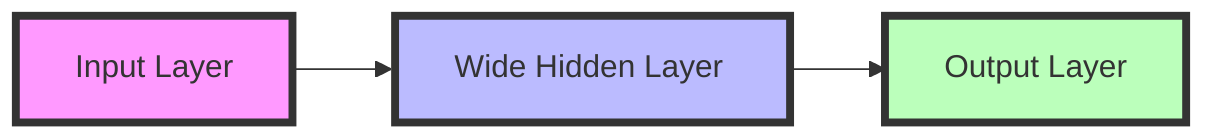 graph LR
    I[Input Layer] --> H[Wide Hidden Layer]
    H --> O[Output Layer]
    style I fill:#f9f,stroke:#333,stroke-width:4px
    style H fill:#bbf,stroke:#333,stroke-width:4px,width:200px
    style O fill:#bfb,stroke:#333,stroke-width:4px